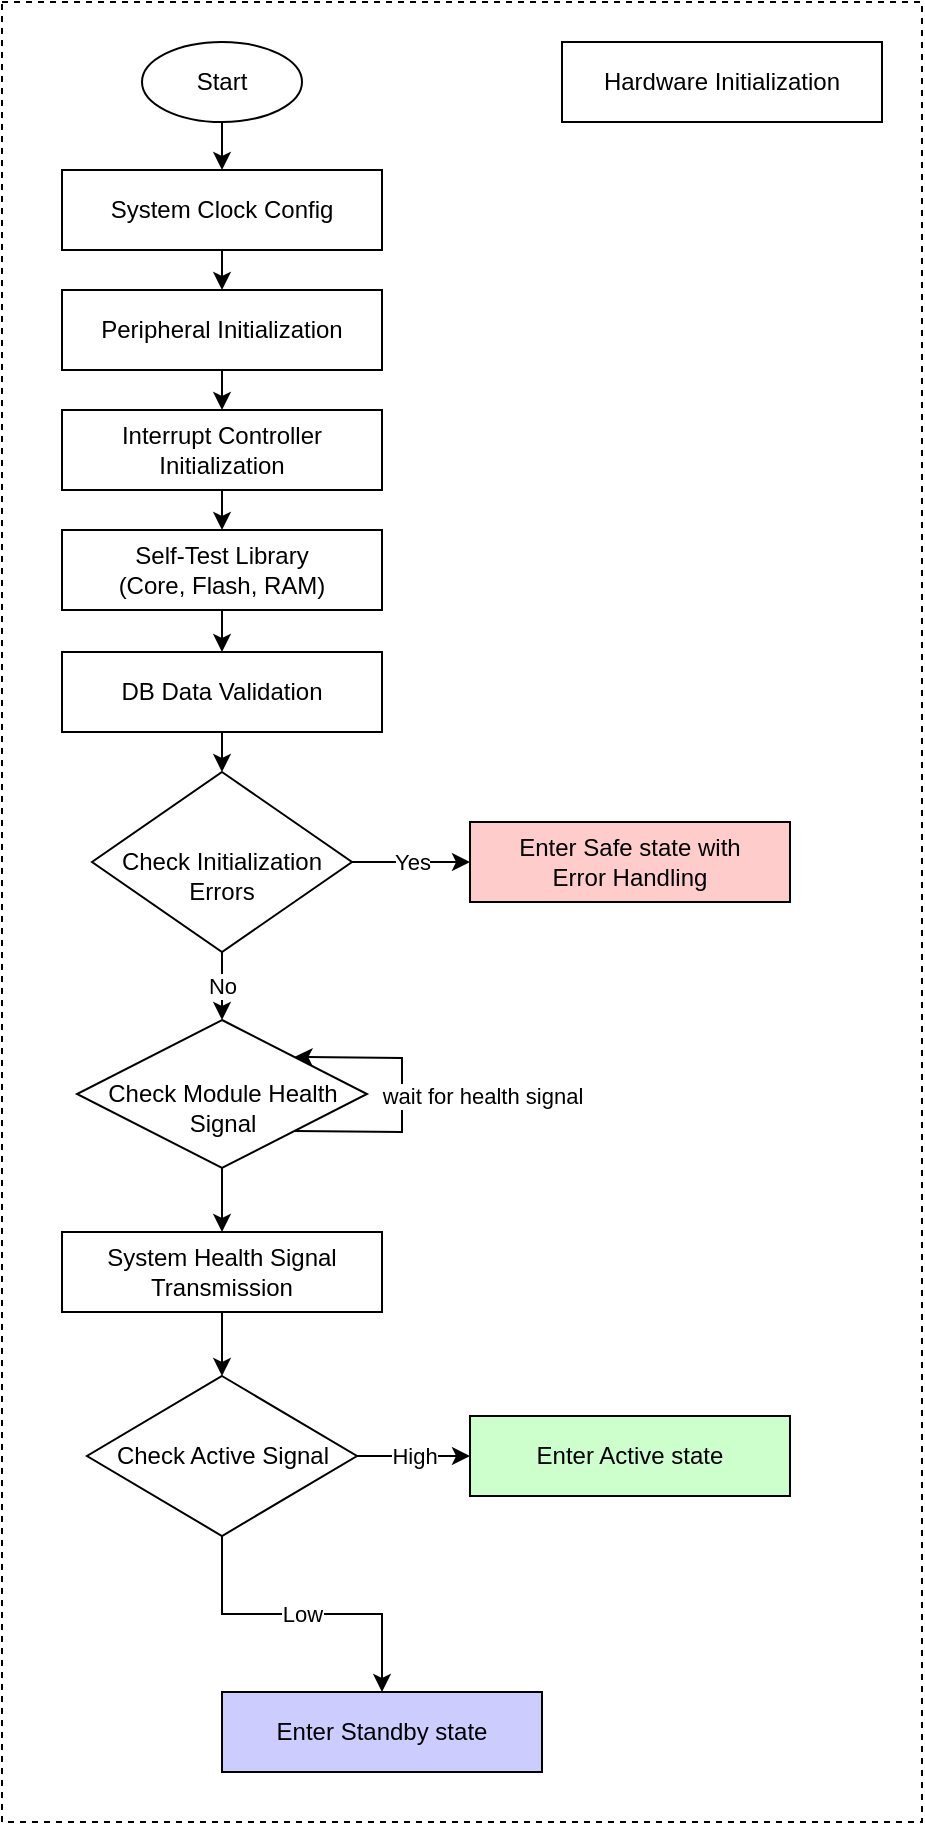 <mxfile version="24.6.4" type="github" pages="2">
  <diagram id="duEuhVmTifR8uVSq0GCO" name="FCPU_Init_Flowchart00">
    <mxGraphModel dx="895" dy="580" grid="1" gridSize="10" guides="1" tooltips="1" connect="1" arrows="1" fold="1" page="1" pageScale="1" pageWidth="827" pageHeight="1169" math="0" shadow="0">
      <root>
        <mxCell id="0" />
        <mxCell id="1" parent="0" />
        <mxCell id="4KVKQg5MsNUxnPHz3nY--8" value="" style="rounded=0;whiteSpace=wrap;html=1;dashed=1;fillColor=default;noLabel=0;movable=1;movableLabel=0;" vertex="1" parent="1">
          <mxGeometry x="70" width="460" height="910" as="geometry" />
        </mxCell>
        <mxCell id="AGXvdr6b80jKfFNYbc4D-1" value="Start" style="ellipse;whiteSpace=wrap;html=1;aspect=fixed;" vertex="1" parent="1">
          <mxGeometry x="140" y="20" width="80" height="40" as="geometry" />
        </mxCell>
        <mxCell id="AGXvdr6b80jKfFNYbc4D-2" value="Hardware Initialization" style="rounded=0;whiteSpace=wrap;html=1;" vertex="1" parent="1">
          <mxGeometry x="350" y="20" width="160" height="40" as="geometry" />
        </mxCell>
        <mxCell id="AGXvdr6b80jKfFNYbc4D-3" value="System Clock Config" style="rounded=0;whiteSpace=wrap;html=1;" vertex="1" parent="1">
          <mxGeometry x="100" y="84" width="160" height="40" as="geometry" />
        </mxCell>
        <mxCell id="AGXvdr6b80jKfFNYbc4D-4" value="Peripheral Initialization" style="rounded=0;whiteSpace=wrap;html=1;" vertex="1" parent="1">
          <mxGeometry x="100" y="144" width="160" height="40" as="geometry" />
        </mxCell>
        <mxCell id="AGXvdr6b80jKfFNYbc4D-5" value="Interrupt Controller Initialization" style="rounded=0;whiteSpace=wrap;html=1;" vertex="1" parent="1">
          <mxGeometry x="100" y="204" width="160" height="40" as="geometry" />
        </mxCell>
        <mxCell id="AGXvdr6b80jKfFNYbc4D-6" value="Self-Test Library&lt;div&gt;(Core, Flash, RAM)&lt;/div&gt;" style="rounded=0;whiteSpace=wrap;html=1;" vertex="1" parent="1">
          <mxGeometry x="100" y="264" width="160" height="40" as="geometry" />
        </mxCell>
        <mxCell id="AGXvdr6b80jKfFNYbc4D-10" value="DB Data Validation" style="rounded=0;whiteSpace=wrap;html=1;" vertex="1" parent="1">
          <mxGeometry x="100" y="325" width="160" height="40" as="geometry" />
        </mxCell>
        <mxCell id="AGXvdr6b80jKfFNYbc4D-11" value="&lt;div&gt;&lt;br&gt;&lt;/div&gt;Check Initialization Errors" style="rhombus;whiteSpace=wrap;html=1;" vertex="1" parent="1">
          <mxGeometry x="115" y="385" width="130" height="90" as="geometry" />
        </mxCell>
        <mxCell id="AGXvdr6b80jKfFNYbc4D-12" value="Enter Safe state with&lt;div&gt;Error Handling&lt;/div&gt;" style="rounded=0;whiteSpace=wrap;html=1;fillColor=#ffcccc;" vertex="1" parent="1">
          <mxGeometry x="304" y="410" width="160" height="40" as="geometry" />
        </mxCell>
        <mxCell id="AGXvdr6b80jKfFNYbc4D-14" value="System Health Signal Transmission" style="rounded=0;whiteSpace=wrap;html=1;" vertex="1" parent="1">
          <mxGeometry x="100" y="615" width="160" height="40" as="geometry" />
        </mxCell>
        <mxCell id="AGXvdr6b80jKfFNYbc4D-15" value="Check Active Signal" style="rhombus;whiteSpace=wrap;html=1;" vertex="1" parent="1">
          <mxGeometry x="112.5" y="687" width="135" height="80" as="geometry" />
        </mxCell>
        <mxCell id="AGXvdr6b80jKfFNYbc4D-16" value="Enter Active state" style="rounded=0;whiteSpace=wrap;html=1;fillColor=#ccffcc;" vertex="1" parent="1">
          <mxGeometry x="304" y="707" width="160" height="40" as="geometry" />
        </mxCell>
        <mxCell id="AGXvdr6b80jKfFNYbc4D-17" value="Enter Standby state" style="rounded=0;whiteSpace=wrap;html=1;fillColor=#ccccff;" vertex="1" parent="1">
          <mxGeometry x="180" y="845" width="160" height="40" as="geometry" />
        </mxCell>
        <mxCell id="AGXvdr6b80jKfFNYbc4D-19" style="exitX=0.5;exitY=1;exitDx=0;exitDy=0;" edge="1" parent="1" source="AGXvdr6b80jKfFNYbc4D-1" target="AGXvdr6b80jKfFNYbc4D-3">
          <mxGeometry relative="1" as="geometry" />
        </mxCell>
        <mxCell id="AGXvdr6b80jKfFNYbc4D-20" edge="1" parent="1" source="AGXvdr6b80jKfFNYbc4D-3" target="AGXvdr6b80jKfFNYbc4D-4">
          <mxGeometry relative="1" as="geometry" />
        </mxCell>
        <mxCell id="AGXvdr6b80jKfFNYbc4D-21" edge="1" parent="1" source="AGXvdr6b80jKfFNYbc4D-4" target="AGXvdr6b80jKfFNYbc4D-5">
          <mxGeometry relative="1" as="geometry" />
        </mxCell>
        <mxCell id="AGXvdr6b80jKfFNYbc4D-22" edge="1" parent="1" source="AGXvdr6b80jKfFNYbc4D-5" target="AGXvdr6b80jKfFNYbc4D-6">
          <mxGeometry relative="1" as="geometry" />
        </mxCell>
        <mxCell id="AGXvdr6b80jKfFNYbc4D-23" style="entryX=0.5;entryY=0;entryDx=0;entryDy=0;" edge="1" parent="1" source="AGXvdr6b80jKfFNYbc4D-6" target="AGXvdr6b80jKfFNYbc4D-10">
          <mxGeometry relative="1" as="geometry">
            <mxPoint x="180" y="324" as="targetPoint" />
          </mxGeometry>
        </mxCell>
        <mxCell id="AGXvdr6b80jKfFNYbc4D-27" edge="1" parent="1" source="AGXvdr6b80jKfFNYbc4D-10" target="AGXvdr6b80jKfFNYbc4D-11">
          <mxGeometry relative="1" as="geometry" />
        </mxCell>
        <mxCell id="AGXvdr6b80jKfFNYbc4D-28" style="exitX=0.5;exitY=1;exitDx=0;exitDy=0;" edge="1" parent="1" source="AGXvdr6b80jKfFNYbc4D-35" target="AGXvdr6b80jKfFNYbc4D-14">
          <mxGeometry relative="1" as="geometry">
            <mxPoint x="175" y="614" as="sourcePoint" />
          </mxGeometry>
        </mxCell>
        <mxCell id="AGXvdr6b80jKfFNYbc4D-29" edge="1" parent="1" source="AGXvdr6b80jKfFNYbc4D-14" target="AGXvdr6b80jKfFNYbc4D-15">
          <mxGeometry relative="1" as="geometry" />
        </mxCell>
        <mxCell id="AGXvdr6b80jKfFNYbc4D-30" value="No" style="edgeStyle=orthogonalEdgeStyle;rounded=0;orthogonalLoop=1;jettySize=auto;html=1;entryX=0.5;entryY=0;entryDx=0;entryDy=0;" edge="1" parent="1" source="AGXvdr6b80jKfFNYbc4D-11" target="AGXvdr6b80jKfFNYbc4D-35">
          <mxGeometry relative="1" as="geometry">
            <mxPoint x="180" y="510" as="targetPoint" />
          </mxGeometry>
        </mxCell>
        <mxCell id="AGXvdr6b80jKfFNYbc4D-31" value="Yes" style="edgeStyle=orthogonalEdgeStyle;rounded=0;orthogonalLoop=1;jettySize=auto;html=1;exitX=1;exitY=0.5;exitDx=0;exitDy=0;entryX=0;entryY=0.5;entryDx=0;entryDy=0;" edge="1" parent="1" source="AGXvdr6b80jKfFNYbc4D-11" target="AGXvdr6b80jKfFNYbc4D-12">
          <mxGeometry relative="1" as="geometry">
            <mxPoint x="200" y="435" as="sourcePoint" />
            <mxPoint x="360" y="415" as="targetPoint" />
          </mxGeometry>
        </mxCell>
        <mxCell id="AGXvdr6b80jKfFNYbc4D-32" value="High" style="edgeStyle=orthogonalEdgeStyle;rounded=0;orthogonalLoop=1;jettySize=auto;html=1;" edge="1" parent="1" source="AGXvdr6b80jKfFNYbc4D-15" target="AGXvdr6b80jKfFNYbc4D-16">
          <mxGeometry relative="1" as="geometry" />
        </mxCell>
        <mxCell id="AGXvdr6b80jKfFNYbc4D-33" value="Low" style="edgeStyle=orthogonalEdgeStyle;rounded=0;orthogonalLoop=1;jettySize=auto;html=1;" edge="1" parent="1" source="AGXvdr6b80jKfFNYbc4D-15" target="AGXvdr6b80jKfFNYbc4D-17">
          <mxGeometry relative="1" as="geometry" />
        </mxCell>
        <mxCell id="AGXvdr6b80jKfFNYbc4D-35" value="&lt;div&gt;&lt;br&gt;&lt;/div&gt;Check Module Health&lt;div&gt;Signal&lt;/div&gt;" style="rhombus;whiteSpace=wrap;html=1;" vertex="1" parent="1">
          <mxGeometry x="107.5" y="509" width="145" height="74" as="geometry" />
        </mxCell>
        <mxCell id="AGXvdr6b80jKfFNYbc4D-37" value="" style="endArrow=classic;html=1;rounded=0;exitX=1;exitY=1;exitDx=0;exitDy=0;entryX=1;entryY=0;entryDx=0;entryDy=0;" edge="1" parent="1" source="AGXvdr6b80jKfFNYbc4D-35" target="AGXvdr6b80jKfFNYbc4D-35">
          <mxGeometry relative="1" as="geometry">
            <mxPoint x="330" y="549" as="sourcePoint" />
            <mxPoint x="400" y="589" as="targetPoint" />
            <Array as="points">
              <mxPoint x="270" y="565" />
              <mxPoint x="270" y="528" />
            </Array>
          </mxGeometry>
        </mxCell>
        <mxCell id="4KVKQg5MsNUxnPHz3nY--6" value="wait for health signal" style="edgeLabel;html=1;align=center;verticalAlign=middle;resizable=0;points=[];" vertex="1" connectable="0" parent="AGXvdr6b80jKfFNYbc4D-37">
          <mxGeometry x="-0.007" y="1" relative="1" as="geometry">
            <mxPoint x="41" y="-1" as="offset" />
          </mxGeometry>
        </mxCell>
      </root>
    </mxGraphModel>
  </diagram>
  <diagram name="페이지-1" id="Bc_MBV7rvPYX8EA2BMt5">
    <mxGraphModel dx="2213" dy="1954" grid="1" gridSize="10" guides="1" tooltips="1" connect="1" arrows="1" fold="1" page="1" pageScale="1" pageWidth="827" pageHeight="1169" math="0" shadow="0">
      <root>
        <mxCell id="0" />
        <mxCell id="1" parent="0" />
        <mxCell id="2" value="시작" style="ellipse;aspect=fixed;strokeWidth=2;whiteSpace=wrap;" parent="1" vertex="1">
          <mxGeometry x="-545" y="-1120" width="47" height="47" as="geometry" />
        </mxCell>
        <mxCell id="3" value="전원 인가" style="rhombus;strokeWidth=2;whiteSpace=wrap;" parent="1" vertex="1">
          <mxGeometry x="-580" y="-1040" width="118" height="90" as="geometry" />
        </mxCell>
        <mxCell id="4" value="시작 초기화" style="whiteSpace=wrap;strokeWidth=2;" parent="1" vertex="1">
          <mxGeometry x="-571" y="-922" width="100" height="34" as="geometry" />
        </mxCell>
        <mxCell id="5" value="클럭 옵션 설정" style="rhombus;strokeWidth=2;whiteSpace=wrap;" parent="1" vertex="1">
          <mxGeometry x="-599" y="-857" width="155" height="101" as="geometry" />
        </mxCell>
        <mxCell id="6" value="외부 주변장치 인터페이스 확인" style="whiteSpace=wrap;strokeWidth=2;" parent="1" vertex="1">
          <mxGeometry x="-640" y="-720" width="237" height="34" as="geometry" />
        </mxCell>
        <mxCell id="7" value="메모리 인터페이스 확인" style="whiteSpace=wrap;strokeWidth=2;" parent="1" vertex="1">
          <mxGeometry x="-614" y="-646" width="185" height="34" as="geometry" />
        </mxCell>
        <mxCell id="8" value="인터럽트 컨트롤러 초기화" style="whiteSpace=wrap;strokeWidth=2;" parent="1" vertex="1">
          <mxGeometry x="-622" y="-572" width="201" height="34" as="geometry" />
        </mxCell>
        <mxCell id="9" value="타이머 초기화" style="whiteSpace=wrap;strokeWidth=2;" parent="1" vertex="1">
          <mxGeometry x="-579" y="-499" width="116" height="34" as="geometry" />
        </mxCell>
        <mxCell id="10" value="UART 초기화" style="whiteSpace=wrap;strokeWidth=2;" parent="1" vertex="1">
          <mxGeometry x="-574" y="-425" width="105" height="34" as="geometry" />
        </mxCell>
        <mxCell id="15" value="디바이스 초기화 완료" style="whiteSpace=wrap;strokeWidth=2;" parent="1" vertex="1">
          <mxGeometry x="-605.5" y="-350" width="169" height="34" as="geometry" />
        </mxCell>
        <mxCell id="16" value="" style="curved=1;startArrow=none;endArrow=block;exitX=0.5;exitY=1;entryX=0.5;entryY=0;" parent="1" source="2" target="3" edge="1">
          <mxGeometry relative="1" as="geometry">
            <Array as="points" />
          </mxGeometry>
        </mxCell>
        <mxCell id="17" value="" style="curved=1;startArrow=none;endArrow=block;exitX=0.5;exitY=1;entryX=0.5;entryY=-0.01;" parent="1" source="3" target="4" edge="1">
          <mxGeometry relative="1" as="geometry">
            <Array as="points" />
          </mxGeometry>
        </mxCell>
        <mxCell id="18" value="" style="curved=1;startArrow=none;endArrow=block;exitX=0.5;exitY=0.99;entryX=0.5;entryY=0;" parent="1" source="4" target="5" edge="1">
          <mxGeometry relative="1" as="geometry">
            <Array as="points" />
          </mxGeometry>
        </mxCell>
        <mxCell id="19" value="" style="curved=1;startArrow=none;endArrow=block;exitX=0.5;exitY=1;entryX=0.5;entryY=0.01;" parent="1" source="5" target="6" edge="1">
          <mxGeometry relative="1" as="geometry">
            <Array as="points" />
          </mxGeometry>
        </mxCell>
        <mxCell id="20" value="" style="curved=1;startArrow=none;endArrow=block;exitX=0.5;exitY=1.01;entryX=0.5;entryY=0.01;" parent="1" source="6" target="7" edge="1">
          <mxGeometry relative="1" as="geometry">
            <Array as="points" />
          </mxGeometry>
        </mxCell>
        <mxCell id="21" value="" style="curved=1;startArrow=none;endArrow=block;exitX=0.5;exitY=1.01;entryX=0.5;entryY=0.01;" parent="1" source="7" target="8" edge="1">
          <mxGeometry relative="1" as="geometry">
            <Array as="points" />
          </mxGeometry>
        </mxCell>
        <mxCell id="22" value="" style="curved=1;startArrow=none;endArrow=block;exitX=0.5;exitY=1.01;entryX=0.5;entryY=0.01;" parent="1" source="8" target="9" edge="1">
          <mxGeometry relative="1" as="geometry">
            <Array as="points" />
          </mxGeometry>
        </mxCell>
        <mxCell id="23" value="" style="curved=1;startArrow=none;endArrow=block;exitX=0.5;exitY=1.01;entryX=0.5;entryY=0.01;" parent="1" source="9" target="10" edge="1">
          <mxGeometry relative="1" as="geometry">
            <Array as="points" />
          </mxGeometry>
        </mxCell>
        <mxCell id="24" value="" style="curved=1;startArrow=none;endArrow=block;exitX=0.5;exitY=1.01;entryX=0.5;entryY=0;entryDx=0;entryDy=0;" parent="1" source="10" target="15" edge="1">
          <mxGeometry relative="1" as="geometry">
            <Array as="points" />
            <mxPoint x="-521" y="-341" as="targetPoint" />
          </mxGeometry>
        </mxCell>
      </root>
    </mxGraphModel>
  </diagram>
</mxfile>
